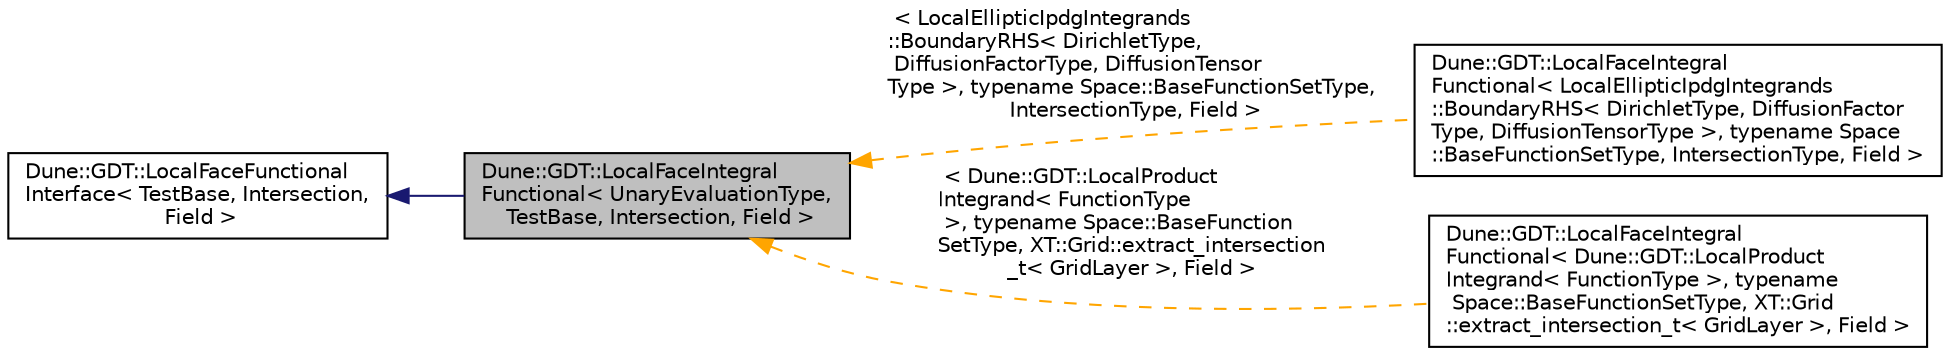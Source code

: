 digraph "Dune::GDT::LocalFaceIntegralFunctional&lt; UnaryEvaluationType, TestBase, Intersection, Field &gt;"
{
  edge [fontname="Helvetica",fontsize="10",labelfontname="Helvetica",labelfontsize="10"];
  node [fontname="Helvetica",fontsize="10",shape=record];
  rankdir="LR";
  Node1 [label="Dune::GDT::LocalFaceIntegral\lFunctional\< UnaryEvaluationType,\l TestBase, Intersection, Field \>",height=0.2,width=0.4,color="black", fillcolor="grey75", style="filled", fontcolor="black"];
  Node2 -> Node1 [dir="back",color="midnightblue",fontsize="10",style="solid",fontname="Helvetica"];
  Node2 [label="Dune::GDT::LocalFaceFunctional\lInterface\< TestBase, Intersection,\l Field \>",height=0.2,width=0.4,color="black", fillcolor="white", style="filled",URL="$a00349.html"];
  Node1 -> Node3 [dir="back",color="orange",fontsize="10",style="dashed",label=" \< LocalEllipticIpdgIntegrands\l::BoundaryRHS\< DirichletType,\l DiffusionFactorType, DiffusionTensor\lType \>, typename Space::BaseFunctionSetType,\l IntersectionType, Field \>" ,fontname="Helvetica"];
  Node3 [label="Dune::GDT::LocalFaceIntegral\lFunctional\< LocalEllipticIpdgIntegrands\l::BoundaryRHS\< DirichletType, DiffusionFactor\lType, DiffusionTensorType \>, typename Space\l::BaseFunctionSetType, IntersectionType, Field \>",height=0.2,width=0.4,color="black", fillcolor="white", style="filled",URL="$a00352.html"];
  Node1 -> Node4 [dir="back",color="orange",fontsize="10",style="dashed",label=" \< Dune::GDT::LocalProduct\lIntegrand\< FunctionType\l \>, typename Space::BaseFunction\lSetType, XT::Grid::extract_intersection\l_t\< GridLayer \>, Field \>" ,fontname="Helvetica"];
  Node4 [label="Dune::GDT::LocalFaceIntegral\lFunctional\< Dune::GDT::LocalProduct\lIntegrand\< FunctionType \>, typename\l Space::BaseFunctionSetType, XT::Grid\l::extract_intersection_t\< GridLayer \>, Field \>",height=0.2,width=0.4,color="black", fillcolor="white", style="filled",URL="$a00352.html"];
}

